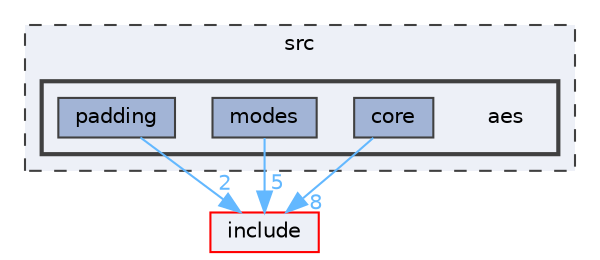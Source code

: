 digraph "aes"
{
 // LATEX_PDF_SIZE
  bgcolor="transparent";
  edge [fontname=Helvetica,fontsize=10,labelfontname=Helvetica,labelfontsize=10];
  node [fontname=Helvetica,fontsize=10,shape=box,height=0.2,width=0.4];
  compound=true
  subgraph clusterdir_68267d1309a1af8e8297ef4c3efbcdba {
    graph [ bgcolor="#edf0f7", pencolor="grey25", label="src", fontname=Helvetica,fontsize=10 style="filled,dashed", URL="dir_68267d1309a1af8e8297ef4c3efbcdba.html",tooltip=""]
  subgraph clusterdir_cd8e474e924fd7a77292f27ffa8d9c65 {
    graph [ bgcolor="#edf0f7", pencolor="grey25", label="", fontname=Helvetica,fontsize=10 style="filled,bold", URL="dir_cd8e474e924fd7a77292f27ffa8d9c65.html",tooltip=""]
    dir_cd8e474e924fd7a77292f27ffa8d9c65 [shape=plaintext, label="aes"];
  dir_b3dd4e47096f40924a2bc46785563d28 [label="core", fillcolor="#a2b4d6", color="grey25", style="filled", URL="dir_b3dd4e47096f40924a2bc46785563d28.html",tooltip=""];
  dir_f140d4e5c3970b7c2f749c49b13b8b04 [label="modes", fillcolor="#a2b4d6", color="grey25", style="filled", URL="dir_f140d4e5c3970b7c2f749c49b13b8b04.html",tooltip=""];
  dir_163f16f04d8b2d76cece5b26d0572de0 [label="padding", fillcolor="#a2b4d6", color="grey25", style="filled", URL="dir_163f16f04d8b2d76cece5b26d0572de0.html",tooltip=""];
  }
  }
  dir_d44c64559bbebec7f509842c48db8b23 [label="include", fillcolor="#edf0f7", color="red", style="filled", URL="dir_d44c64559bbebec7f509842c48db8b23.html",tooltip=""];
  dir_b3dd4e47096f40924a2bc46785563d28->dir_d44c64559bbebec7f509842c48db8b23 [headlabel="8", labeldistance=1.5 headhref="dir_000003_000004.html" href="dir_000003_000004.html" color="steelblue1" fontcolor="steelblue1"];
  dir_f140d4e5c3970b7c2f749c49b13b8b04->dir_d44c64559bbebec7f509842c48db8b23 [headlabel="5", labeldistance=1.5 headhref="dir_000006_000004.html" href="dir_000006_000004.html" color="steelblue1" fontcolor="steelblue1"];
  dir_163f16f04d8b2d76cece5b26d0572de0->dir_d44c64559bbebec7f509842c48db8b23 [headlabel="2", labeldistance=1.5 headhref="dir_000008_000004.html" href="dir_000008_000004.html" color="steelblue1" fontcolor="steelblue1"];
}

